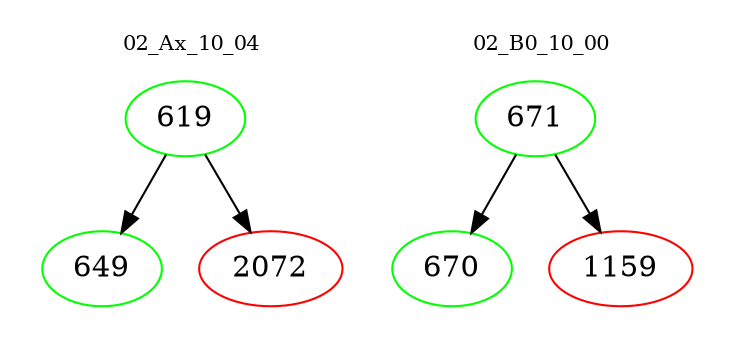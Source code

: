 digraph{
subgraph cluster_0 {
color = white
label = "02_Ax_10_04";
fontsize=10;
T0_619 [label="619", color="green"]
T0_619 -> T0_649 [color="black"]
T0_649 [label="649", color="green"]
T0_619 -> T0_2072 [color="black"]
T0_2072 [label="2072", color="red"]
}
subgraph cluster_1 {
color = white
label = "02_B0_10_00";
fontsize=10;
T1_671 [label="671", color="green"]
T1_671 -> T1_670 [color="black"]
T1_670 [label="670", color="green"]
T1_671 -> T1_1159 [color="black"]
T1_1159 [label="1159", color="red"]
}
}
